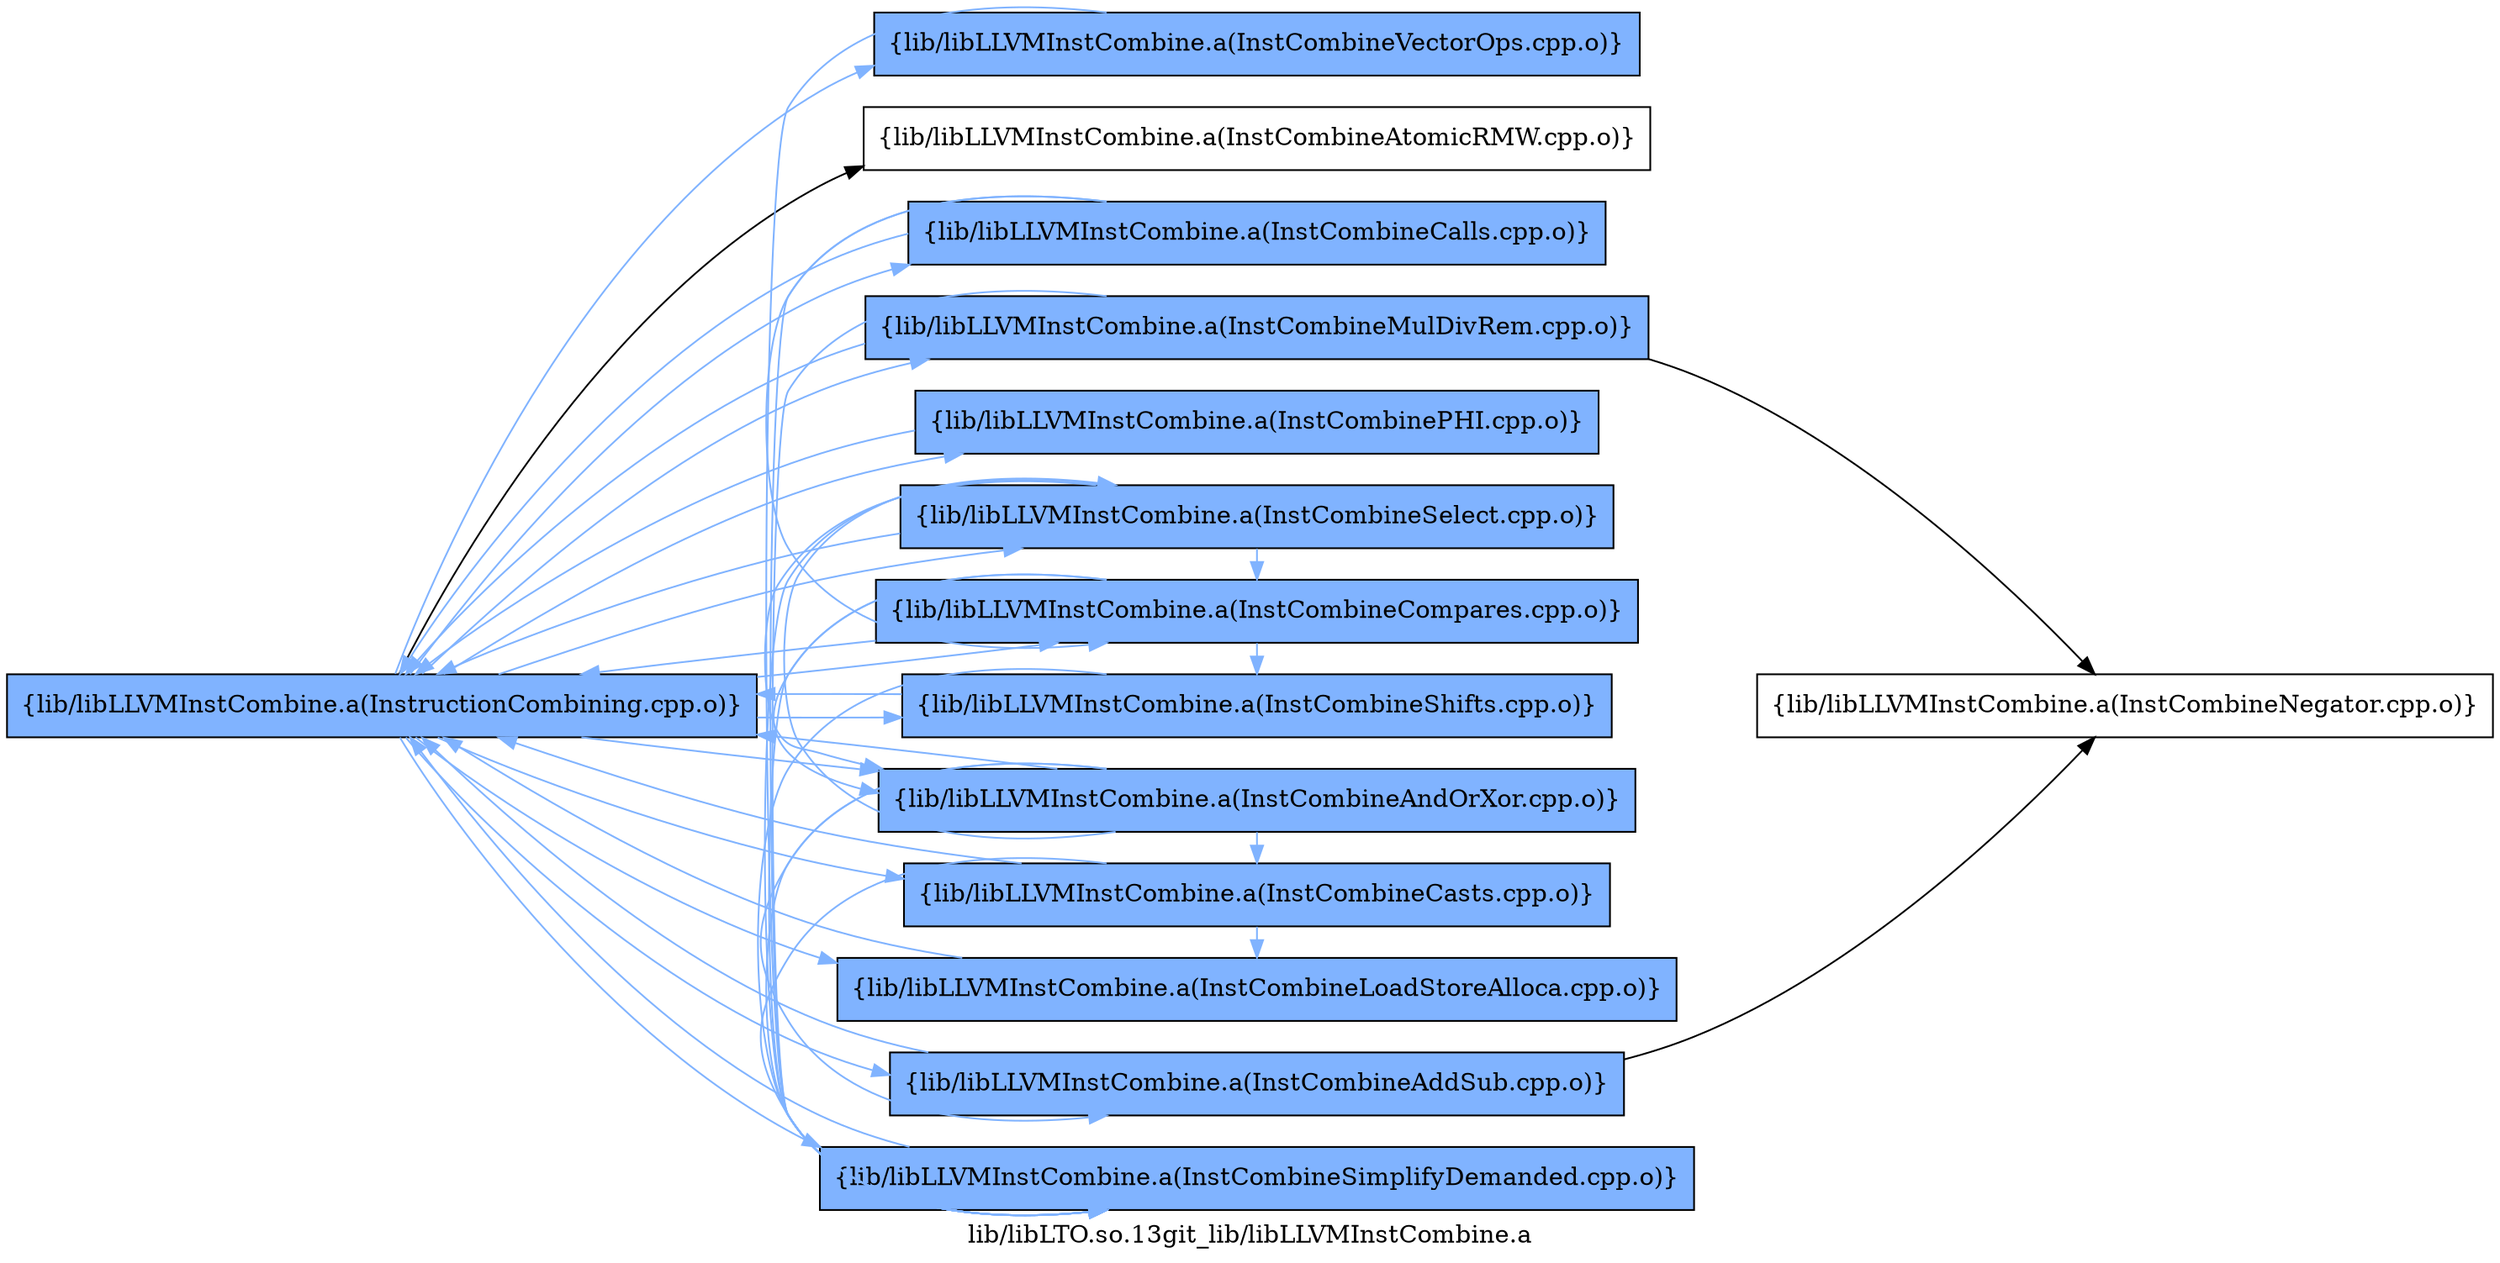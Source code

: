 digraph "lib/libLTO.so.13git_lib/libLLVMInstCombine.a" {
	label="lib/libLTO.so.13git_lib/libLLVMInstCombine.a";
	rankdir=LR;
	{ rank=same; Node0x55d65d905a48;  }
	{ rank=same; Node0x55d65d8eca48; Node0x55d65d8ebcd8; Node0x55d65d906128; Node0x55d65d8ee488; Node0x55d65d8ee708; Node0x55d65d8ed4e8; Node0x55d65d8ed308; Node0x55d65d8ec5e8; Node0x55d65d8eccc8; Node0x55d65d8f5878; Node0x55d65d8f4dd8; Node0x55d65d8f4658; Node0x55d65d8f41a8;  }

	Node0x55d65d905a48 [shape=record,shape=box,group=1,style=filled,fillcolor="0.600000 0.5 1",label="{lib/libLLVMInstCombine.a(InstructionCombining.cpp.o)}"];
	Node0x55d65d905a48 -> Node0x55d65d8eca48[color="0.600000 0.5 1"];
	Node0x55d65d905a48 -> Node0x55d65d8ebcd8[color="0.600000 0.5 1"];
	Node0x55d65d905a48 -> Node0x55d65d906128[color="0.600000 0.5 1"];
	Node0x55d65d905a48 -> Node0x55d65d8ee488;
	Node0x55d65d905a48 -> Node0x55d65d8ee708[color="0.600000 0.5 1"];
	Node0x55d65d905a48 -> Node0x55d65d8ed4e8[color="0.600000 0.5 1"];
	Node0x55d65d905a48 -> Node0x55d65d8ed308[color="0.600000 0.5 1"];
	Node0x55d65d905a48 -> Node0x55d65d8ec5e8[color="0.600000 0.5 1"];
	Node0x55d65d905a48 -> Node0x55d65d8eccc8[color="0.600000 0.5 1"];
	Node0x55d65d905a48 -> Node0x55d65d8f5878[color="0.600000 0.5 1"];
	Node0x55d65d905a48 -> Node0x55d65d8f4dd8[color="0.600000 0.5 1"];
	Node0x55d65d905a48 -> Node0x55d65d8f4658[color="0.600000 0.5 1"];
	Node0x55d65d905a48 -> Node0x55d65d8f41a8[color="0.600000 0.5 1"];
	Node0x55d65d8eca48 [shape=record,shape=box,group=1,style=filled,fillcolor="0.600000 0.5 1",label="{lib/libLLVMInstCombine.a(InstCombineSimplifyDemanded.cpp.o)}"];
	Node0x55d65d8eca48 -> Node0x55d65d905a48[color="0.600000 0.5 1"];
	Node0x55d65d8ebcd8 [shape=record,shape=box,group=1,style=filled,fillcolor="0.600000 0.5 1",label="{lib/libLLVMInstCombine.a(InstCombineVectorOps.cpp.o)}"];
	Node0x55d65d8ebcd8 -> Node0x55d65d8eca48[color="0.600000 0.5 1"];
	Node0x55d65d906128 [shape=record,shape=box,group=1,style=filled,fillcolor="0.600000 0.5 1",label="{lib/libLLVMInstCombine.a(InstCombineAddSub.cpp.o)}"];
	Node0x55d65d906128 -> Node0x55d65d905a48[color="0.600000 0.5 1"];
	Node0x55d65d906128 -> Node0x55d65d8f5558;
	Node0x55d65d8ee488 [shape=record,shape=box,group=0,label="{lib/libLLVMInstCombine.a(InstCombineAtomicRMW.cpp.o)}"];
	Node0x55d65d8ee708 [shape=record,shape=box,group=1,style=filled,fillcolor="0.600000 0.5 1",label="{lib/libLLVMInstCombine.a(InstCombineAndOrXor.cpp.o)}"];
	Node0x55d65d8ee708 -> Node0x55d65d8eca48[color="0.600000 0.5 1"];
	Node0x55d65d8ee708 -> Node0x55d65d905a48[color="0.600000 0.5 1"];
	Node0x55d65d8ee708 -> Node0x55d65d906128[color="0.600000 0.5 1"];
	Node0x55d65d8ee708 -> Node0x55d65d8ed308[color="0.600000 0.5 1"];
	Node0x55d65d8ee708 -> Node0x55d65d8f4658[color="0.600000 0.5 1"];
	Node0x55d65d8ed4e8 [shape=record,shape=box,group=1,style=filled,fillcolor="0.600000 0.5 1",label="{lib/libLLVMInstCombine.a(InstCombineCalls.cpp.o)}"];
	Node0x55d65d8ed4e8 -> Node0x55d65d8eca48[color="0.600000 0.5 1"];
	Node0x55d65d8ed4e8 -> Node0x55d65d905a48[color="0.600000 0.5 1"];
	Node0x55d65d8ed4e8 -> Node0x55d65d8ec5e8[color="0.600000 0.5 1"];
	Node0x55d65d8ed308 [shape=record,shape=box,group=1,style=filled,fillcolor="0.600000 0.5 1",label="{lib/libLLVMInstCombine.a(InstCombineCasts.cpp.o)}"];
	Node0x55d65d8ed308 -> Node0x55d65d8eca48[color="0.600000 0.5 1"];
	Node0x55d65d8ed308 -> Node0x55d65d905a48[color="0.600000 0.5 1"];
	Node0x55d65d8ed308 -> Node0x55d65d8eccc8[color="0.600000 0.5 1"];
	Node0x55d65d8ec5e8 [shape=record,shape=box,group=1,style=filled,fillcolor="0.600000 0.5 1",label="{lib/libLLVMInstCombine.a(InstCombineCompares.cpp.o)}"];
	Node0x55d65d8ec5e8 -> Node0x55d65d8eca48[color="0.600000 0.5 1"];
	Node0x55d65d8ec5e8 -> Node0x55d65d905a48[color="0.600000 0.5 1"];
	Node0x55d65d8ec5e8 -> Node0x55d65d8ee708[color="0.600000 0.5 1"];
	Node0x55d65d8ec5e8 -> Node0x55d65d8f41a8[color="0.600000 0.5 1"];
	Node0x55d65d8eccc8 [shape=record,shape=box,group=1,style=filled,fillcolor="0.600000 0.5 1",label="{lib/libLLVMInstCombine.a(InstCombineLoadStoreAlloca.cpp.o)}"];
	Node0x55d65d8eccc8 -> Node0x55d65d905a48[color="0.600000 0.5 1"];
	Node0x55d65d8f5878 [shape=record,shape=box,group=1,style=filled,fillcolor="0.600000 0.5 1",label="{lib/libLLVMInstCombine.a(InstCombineMulDivRem.cpp.o)}"];
	Node0x55d65d8f5878 -> Node0x55d65d8eca48[color="0.600000 0.5 1"];
	Node0x55d65d8f5878 -> Node0x55d65d905a48[color="0.600000 0.5 1"];
	Node0x55d65d8f5878 -> Node0x55d65d8f5558;
	Node0x55d65d8f4dd8 [shape=record,shape=box,group=1,style=filled,fillcolor="0.600000 0.5 1",label="{lib/libLLVMInstCombine.a(InstCombinePHI.cpp.o)}"];
	Node0x55d65d8f4dd8 -> Node0x55d65d905a48[color="0.600000 0.5 1"];
	Node0x55d65d8f4658 [shape=record,shape=box,group=1,style=filled,fillcolor="0.600000 0.5 1",label="{lib/libLLVMInstCombine.a(InstCombineSelect.cpp.o)}"];
	Node0x55d65d8f4658 -> Node0x55d65d8eca48[color="0.600000 0.5 1"];
	Node0x55d65d8f4658 -> Node0x55d65d905a48[color="0.600000 0.5 1"];
	Node0x55d65d8f4658 -> Node0x55d65d8ee708[color="0.600000 0.5 1"];
	Node0x55d65d8f4658 -> Node0x55d65d8ec5e8[color="0.600000 0.5 1"];
	Node0x55d65d8f41a8 [shape=record,shape=box,group=1,style=filled,fillcolor="0.600000 0.5 1",label="{lib/libLLVMInstCombine.a(InstCombineShifts.cpp.o)}"];
	Node0x55d65d8f41a8 -> Node0x55d65d8eca48[color="0.600000 0.5 1"];
	Node0x55d65d8f41a8 -> Node0x55d65d905a48[color="0.600000 0.5 1"];
	Node0x55d65d8f5558 [shape=record,shape=box,group=0,label="{lib/libLLVMInstCombine.a(InstCombineNegator.cpp.o)}"];
}
